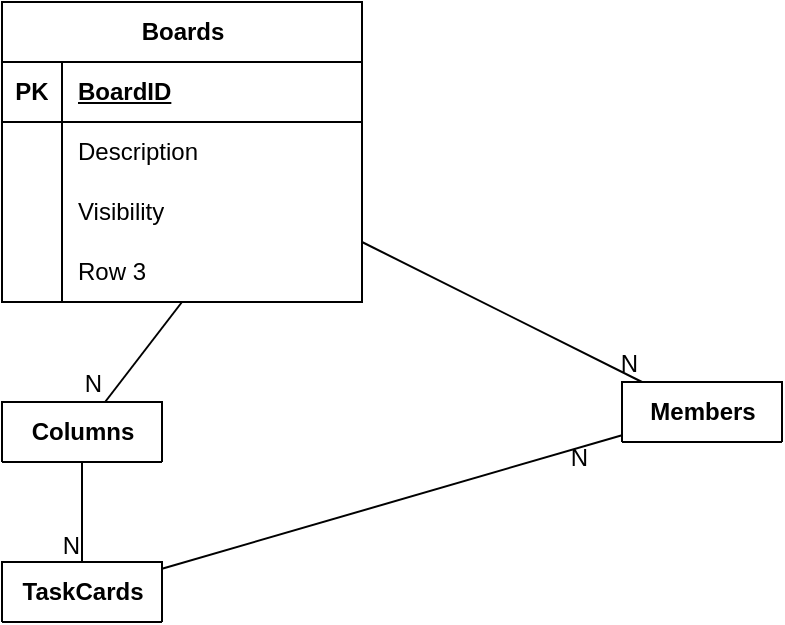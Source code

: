 <mxfile version="21.1.2" type="github">
  <diagram name="Страница 1" id="1OQtE4tL1SuDiULffbAX">
    <mxGraphModel dx="683" dy="365" grid="1" gridSize="10" guides="1" tooltips="1" connect="1" arrows="1" fold="1" page="1" pageScale="1" pageWidth="827" pageHeight="1169" math="0" shadow="0">
      <root>
        <mxCell id="0" />
        <mxCell id="1" parent="0" />
        <mxCell id="PBR4SKZqllKTaJUQc4X1-1" value="Boards" style="shape=table;startSize=30;container=1;collapsible=1;childLayout=tableLayout;fixedRows=1;rowLines=0;fontStyle=1;align=center;resizeLast=1;html=1;" vertex="1" parent="1">
          <mxGeometry x="110" y="190" width="180" height="150" as="geometry">
            <mxRectangle x="110" y="190" width="80" height="30" as="alternateBounds" />
          </mxGeometry>
        </mxCell>
        <mxCell id="PBR4SKZqllKTaJUQc4X1-2" value="" style="shape=tableRow;horizontal=0;startSize=0;swimlaneHead=0;swimlaneBody=0;fillColor=none;collapsible=0;dropTarget=0;points=[[0,0.5],[1,0.5]];portConstraint=eastwest;top=0;left=0;right=0;bottom=1;" vertex="1" parent="PBR4SKZqllKTaJUQc4X1-1">
          <mxGeometry y="30" width="180" height="30" as="geometry" />
        </mxCell>
        <mxCell id="PBR4SKZqllKTaJUQc4X1-3" value="PK" style="shape=partialRectangle;connectable=0;fillColor=none;top=0;left=0;bottom=0;right=0;fontStyle=1;overflow=hidden;whiteSpace=wrap;html=1;" vertex="1" parent="PBR4SKZqllKTaJUQc4X1-2">
          <mxGeometry width="30" height="30" as="geometry">
            <mxRectangle width="30" height="30" as="alternateBounds" />
          </mxGeometry>
        </mxCell>
        <mxCell id="PBR4SKZqllKTaJUQc4X1-4" value="BoardID" style="shape=partialRectangle;connectable=0;fillColor=none;top=0;left=0;bottom=0;right=0;align=left;spacingLeft=6;fontStyle=5;overflow=hidden;whiteSpace=wrap;html=1;" vertex="1" parent="PBR4SKZqllKTaJUQc4X1-2">
          <mxGeometry x="30" width="150" height="30" as="geometry">
            <mxRectangle width="150" height="30" as="alternateBounds" />
          </mxGeometry>
        </mxCell>
        <mxCell id="PBR4SKZqllKTaJUQc4X1-5" value="" style="shape=tableRow;horizontal=0;startSize=0;swimlaneHead=0;swimlaneBody=0;fillColor=none;collapsible=0;dropTarget=0;points=[[0,0.5],[1,0.5]];portConstraint=eastwest;top=0;left=0;right=0;bottom=0;" vertex="1" parent="PBR4SKZqllKTaJUQc4X1-1">
          <mxGeometry y="60" width="180" height="30" as="geometry" />
        </mxCell>
        <mxCell id="PBR4SKZqllKTaJUQc4X1-6" value="" style="shape=partialRectangle;connectable=0;fillColor=none;top=0;left=0;bottom=0;right=0;editable=1;overflow=hidden;whiteSpace=wrap;html=1;" vertex="1" parent="PBR4SKZqllKTaJUQc4X1-5">
          <mxGeometry width="30" height="30" as="geometry">
            <mxRectangle width="30" height="30" as="alternateBounds" />
          </mxGeometry>
        </mxCell>
        <mxCell id="PBR4SKZqllKTaJUQc4X1-7" value="Description" style="shape=partialRectangle;connectable=0;fillColor=none;top=0;left=0;bottom=0;right=0;align=left;spacingLeft=6;overflow=hidden;whiteSpace=wrap;html=1;" vertex="1" parent="PBR4SKZqllKTaJUQc4X1-5">
          <mxGeometry x="30" width="150" height="30" as="geometry">
            <mxRectangle width="150" height="30" as="alternateBounds" />
          </mxGeometry>
        </mxCell>
        <mxCell id="PBR4SKZqllKTaJUQc4X1-8" value="" style="shape=tableRow;horizontal=0;startSize=0;swimlaneHead=0;swimlaneBody=0;fillColor=none;collapsible=0;dropTarget=0;points=[[0,0.5],[1,0.5]];portConstraint=eastwest;top=0;left=0;right=0;bottom=0;" vertex="1" parent="PBR4SKZqllKTaJUQc4X1-1">
          <mxGeometry y="90" width="180" height="30" as="geometry" />
        </mxCell>
        <mxCell id="PBR4SKZqllKTaJUQc4X1-9" value="" style="shape=partialRectangle;connectable=0;fillColor=none;top=0;left=0;bottom=0;right=0;editable=1;overflow=hidden;whiteSpace=wrap;html=1;" vertex="1" parent="PBR4SKZqllKTaJUQc4X1-8">
          <mxGeometry width="30" height="30" as="geometry">
            <mxRectangle width="30" height="30" as="alternateBounds" />
          </mxGeometry>
        </mxCell>
        <mxCell id="PBR4SKZqllKTaJUQc4X1-10" value="Visibility" style="shape=partialRectangle;connectable=0;fillColor=none;top=0;left=0;bottom=0;right=0;align=left;spacingLeft=6;overflow=hidden;whiteSpace=wrap;html=1;" vertex="1" parent="PBR4SKZqllKTaJUQc4X1-8">
          <mxGeometry x="30" width="150" height="30" as="geometry">
            <mxRectangle width="150" height="30" as="alternateBounds" />
          </mxGeometry>
        </mxCell>
        <mxCell id="PBR4SKZqllKTaJUQc4X1-11" value="" style="shape=tableRow;horizontal=0;startSize=0;swimlaneHead=0;swimlaneBody=0;fillColor=none;collapsible=0;dropTarget=0;points=[[0,0.5],[1,0.5]];portConstraint=eastwest;top=0;left=0;right=0;bottom=0;" vertex="1" parent="PBR4SKZqllKTaJUQc4X1-1">
          <mxGeometry y="120" width="180" height="30" as="geometry" />
        </mxCell>
        <mxCell id="PBR4SKZqllKTaJUQc4X1-12" value="" style="shape=partialRectangle;connectable=0;fillColor=none;top=0;left=0;bottom=0;right=0;editable=1;overflow=hidden;whiteSpace=wrap;html=1;" vertex="1" parent="PBR4SKZqllKTaJUQc4X1-11">
          <mxGeometry width="30" height="30" as="geometry">
            <mxRectangle width="30" height="30" as="alternateBounds" />
          </mxGeometry>
        </mxCell>
        <mxCell id="PBR4SKZqllKTaJUQc4X1-13" value="Row 3" style="shape=partialRectangle;connectable=0;fillColor=none;top=0;left=0;bottom=0;right=0;align=left;spacingLeft=6;overflow=hidden;whiteSpace=wrap;html=1;" vertex="1" parent="PBR4SKZqllKTaJUQc4X1-11">
          <mxGeometry x="30" width="150" height="30" as="geometry">
            <mxRectangle width="150" height="30" as="alternateBounds" />
          </mxGeometry>
        </mxCell>
        <mxCell id="PBR4SKZqllKTaJUQc4X1-14" value="Columns" style="shape=table;startSize=30;container=1;collapsible=1;childLayout=tableLayout;fixedRows=1;rowLines=0;fontStyle=1;align=center;resizeLast=1;html=1;" vertex="1" collapsed="1" parent="1">
          <mxGeometry x="110" y="390" width="80" height="30" as="geometry">
            <mxRectangle x="290" y="240" width="180" height="150" as="alternateBounds" />
          </mxGeometry>
        </mxCell>
        <mxCell id="PBR4SKZqllKTaJUQc4X1-15" value="" style="shape=tableRow;horizontal=0;startSize=0;swimlaneHead=0;swimlaneBody=0;fillColor=none;collapsible=0;dropTarget=0;points=[[0,0.5],[1,0.5]];portConstraint=eastwest;top=0;left=0;right=0;bottom=1;" vertex="1" parent="PBR4SKZqllKTaJUQc4X1-14">
          <mxGeometry y="30" width="180" height="30" as="geometry" />
        </mxCell>
        <mxCell id="PBR4SKZqllKTaJUQc4X1-16" value="PK" style="shape=partialRectangle;connectable=0;fillColor=none;top=0;left=0;bottom=0;right=0;fontStyle=1;overflow=hidden;whiteSpace=wrap;html=1;" vertex="1" parent="PBR4SKZqllKTaJUQc4X1-15">
          <mxGeometry width="30" height="30" as="geometry">
            <mxRectangle width="30" height="30" as="alternateBounds" />
          </mxGeometry>
        </mxCell>
        <mxCell id="PBR4SKZqllKTaJUQc4X1-17" value="UniqueID" style="shape=partialRectangle;connectable=0;fillColor=none;top=0;left=0;bottom=0;right=0;align=left;spacingLeft=6;fontStyle=5;overflow=hidden;whiteSpace=wrap;html=1;" vertex="1" parent="PBR4SKZqllKTaJUQc4X1-15">
          <mxGeometry x="30" width="150" height="30" as="geometry">
            <mxRectangle width="150" height="30" as="alternateBounds" />
          </mxGeometry>
        </mxCell>
        <mxCell id="PBR4SKZqllKTaJUQc4X1-18" value="" style="shape=tableRow;horizontal=0;startSize=0;swimlaneHead=0;swimlaneBody=0;fillColor=none;collapsible=0;dropTarget=0;points=[[0,0.5],[1,0.5]];portConstraint=eastwest;top=0;left=0;right=0;bottom=0;" vertex="1" parent="PBR4SKZqllKTaJUQc4X1-14">
          <mxGeometry y="60" width="180" height="30" as="geometry" />
        </mxCell>
        <mxCell id="PBR4SKZqllKTaJUQc4X1-19" value="" style="shape=partialRectangle;connectable=0;fillColor=none;top=0;left=0;bottom=0;right=0;editable=1;overflow=hidden;whiteSpace=wrap;html=1;" vertex="1" parent="PBR4SKZqllKTaJUQc4X1-18">
          <mxGeometry width="30" height="30" as="geometry">
            <mxRectangle width="30" height="30" as="alternateBounds" />
          </mxGeometry>
        </mxCell>
        <mxCell id="PBR4SKZqllKTaJUQc4X1-20" value="Row 1" style="shape=partialRectangle;connectable=0;fillColor=none;top=0;left=0;bottom=0;right=0;align=left;spacingLeft=6;overflow=hidden;whiteSpace=wrap;html=1;" vertex="1" parent="PBR4SKZqllKTaJUQc4X1-18">
          <mxGeometry x="30" width="150" height="30" as="geometry">
            <mxRectangle width="150" height="30" as="alternateBounds" />
          </mxGeometry>
        </mxCell>
        <mxCell id="PBR4SKZqllKTaJUQc4X1-21" value="" style="shape=tableRow;horizontal=0;startSize=0;swimlaneHead=0;swimlaneBody=0;fillColor=none;collapsible=0;dropTarget=0;points=[[0,0.5],[1,0.5]];portConstraint=eastwest;top=0;left=0;right=0;bottom=0;" vertex="1" parent="PBR4SKZqllKTaJUQc4X1-14">
          <mxGeometry y="90" width="180" height="30" as="geometry" />
        </mxCell>
        <mxCell id="PBR4SKZqllKTaJUQc4X1-22" value="" style="shape=partialRectangle;connectable=0;fillColor=none;top=0;left=0;bottom=0;right=0;editable=1;overflow=hidden;whiteSpace=wrap;html=1;" vertex="1" parent="PBR4SKZqllKTaJUQc4X1-21">
          <mxGeometry width="30" height="30" as="geometry">
            <mxRectangle width="30" height="30" as="alternateBounds" />
          </mxGeometry>
        </mxCell>
        <mxCell id="PBR4SKZqllKTaJUQc4X1-23" value="Row 2" style="shape=partialRectangle;connectable=0;fillColor=none;top=0;left=0;bottom=0;right=0;align=left;spacingLeft=6;overflow=hidden;whiteSpace=wrap;html=1;" vertex="1" parent="PBR4SKZqllKTaJUQc4X1-21">
          <mxGeometry x="30" width="150" height="30" as="geometry">
            <mxRectangle width="150" height="30" as="alternateBounds" />
          </mxGeometry>
        </mxCell>
        <mxCell id="PBR4SKZqllKTaJUQc4X1-24" value="" style="shape=tableRow;horizontal=0;startSize=0;swimlaneHead=0;swimlaneBody=0;fillColor=none;collapsible=0;dropTarget=0;points=[[0,0.5],[1,0.5]];portConstraint=eastwest;top=0;left=0;right=0;bottom=0;" vertex="1" parent="PBR4SKZqllKTaJUQc4X1-14">
          <mxGeometry y="120" width="180" height="30" as="geometry" />
        </mxCell>
        <mxCell id="PBR4SKZqllKTaJUQc4X1-25" value="" style="shape=partialRectangle;connectable=0;fillColor=none;top=0;left=0;bottom=0;right=0;editable=1;overflow=hidden;whiteSpace=wrap;html=1;" vertex="1" parent="PBR4SKZqllKTaJUQc4X1-24">
          <mxGeometry width="30" height="30" as="geometry">
            <mxRectangle width="30" height="30" as="alternateBounds" />
          </mxGeometry>
        </mxCell>
        <mxCell id="PBR4SKZqllKTaJUQc4X1-26" value="Row 3" style="shape=partialRectangle;connectable=0;fillColor=none;top=0;left=0;bottom=0;right=0;align=left;spacingLeft=6;overflow=hidden;whiteSpace=wrap;html=1;" vertex="1" parent="PBR4SKZqllKTaJUQc4X1-24">
          <mxGeometry x="30" width="150" height="30" as="geometry">
            <mxRectangle width="150" height="30" as="alternateBounds" />
          </mxGeometry>
        </mxCell>
        <mxCell id="PBR4SKZqllKTaJUQc4X1-27" value="" style="endArrow=none;html=1;rounded=0;exitX=0.5;exitY=1;exitDx=0;exitDy=0;" edge="1" parent="1" source="PBR4SKZqllKTaJUQc4X1-1" target="PBR4SKZqllKTaJUQc4X1-14">
          <mxGeometry relative="1" as="geometry">
            <mxPoint x="170" y="300" as="sourcePoint" />
            <mxPoint x="330" y="300" as="targetPoint" />
          </mxGeometry>
        </mxCell>
        <mxCell id="PBR4SKZqllKTaJUQc4X1-28" value="N" style="resizable=0;html=1;whiteSpace=wrap;align=right;verticalAlign=bottom;" connectable="0" vertex="1" parent="PBR4SKZqllKTaJUQc4X1-27">
          <mxGeometry x="1" relative="1" as="geometry" />
        </mxCell>
        <mxCell id="PBR4SKZqllKTaJUQc4X1-29" value="TaskCards" style="shape=table;startSize=30;container=1;collapsible=1;childLayout=tableLayout;fixedRows=1;rowLines=0;fontStyle=1;align=center;resizeLast=1;html=1;" vertex="1" collapsed="1" parent="1">
          <mxGeometry x="110" y="470" width="80" height="30" as="geometry">
            <mxRectangle x="80" y="240" width="180" height="150" as="alternateBounds" />
          </mxGeometry>
        </mxCell>
        <mxCell id="PBR4SKZqllKTaJUQc4X1-30" value="" style="shape=tableRow;horizontal=0;startSize=0;swimlaneHead=0;swimlaneBody=0;fillColor=none;collapsible=0;dropTarget=0;points=[[0,0.5],[1,0.5]];portConstraint=eastwest;top=0;left=0;right=0;bottom=1;" vertex="1" parent="PBR4SKZqllKTaJUQc4X1-29">
          <mxGeometry y="30" width="180" height="30" as="geometry" />
        </mxCell>
        <mxCell id="PBR4SKZqllKTaJUQc4X1-31" value="PK" style="shape=partialRectangle;connectable=0;fillColor=none;top=0;left=0;bottom=0;right=0;fontStyle=1;overflow=hidden;whiteSpace=wrap;html=1;" vertex="1" parent="PBR4SKZqllKTaJUQc4X1-30">
          <mxGeometry width="30" height="30" as="geometry">
            <mxRectangle width="30" height="30" as="alternateBounds" />
          </mxGeometry>
        </mxCell>
        <mxCell id="PBR4SKZqllKTaJUQc4X1-32" value="UniqueID" style="shape=partialRectangle;connectable=0;fillColor=none;top=0;left=0;bottom=0;right=0;align=left;spacingLeft=6;fontStyle=5;overflow=hidden;whiteSpace=wrap;html=1;" vertex="1" parent="PBR4SKZqllKTaJUQc4X1-30">
          <mxGeometry x="30" width="150" height="30" as="geometry">
            <mxRectangle width="150" height="30" as="alternateBounds" />
          </mxGeometry>
        </mxCell>
        <mxCell id="PBR4SKZqllKTaJUQc4X1-33" value="" style="shape=tableRow;horizontal=0;startSize=0;swimlaneHead=0;swimlaneBody=0;fillColor=none;collapsible=0;dropTarget=0;points=[[0,0.5],[1,0.5]];portConstraint=eastwest;top=0;left=0;right=0;bottom=0;" vertex="1" parent="PBR4SKZqllKTaJUQc4X1-29">
          <mxGeometry y="60" width="180" height="30" as="geometry" />
        </mxCell>
        <mxCell id="PBR4SKZqllKTaJUQc4X1-34" value="" style="shape=partialRectangle;connectable=0;fillColor=none;top=0;left=0;bottom=0;right=0;editable=1;overflow=hidden;whiteSpace=wrap;html=1;" vertex="1" parent="PBR4SKZqllKTaJUQc4X1-33">
          <mxGeometry width="30" height="30" as="geometry">
            <mxRectangle width="30" height="30" as="alternateBounds" />
          </mxGeometry>
        </mxCell>
        <mxCell id="PBR4SKZqllKTaJUQc4X1-35" value="Row 1" style="shape=partialRectangle;connectable=0;fillColor=none;top=0;left=0;bottom=0;right=0;align=left;spacingLeft=6;overflow=hidden;whiteSpace=wrap;html=1;" vertex="1" parent="PBR4SKZqllKTaJUQc4X1-33">
          <mxGeometry x="30" width="150" height="30" as="geometry">
            <mxRectangle width="150" height="30" as="alternateBounds" />
          </mxGeometry>
        </mxCell>
        <mxCell id="PBR4SKZqllKTaJUQc4X1-36" value="" style="shape=tableRow;horizontal=0;startSize=0;swimlaneHead=0;swimlaneBody=0;fillColor=none;collapsible=0;dropTarget=0;points=[[0,0.5],[1,0.5]];portConstraint=eastwest;top=0;left=0;right=0;bottom=0;" vertex="1" parent="PBR4SKZqllKTaJUQc4X1-29">
          <mxGeometry y="90" width="180" height="30" as="geometry" />
        </mxCell>
        <mxCell id="PBR4SKZqllKTaJUQc4X1-37" value="" style="shape=partialRectangle;connectable=0;fillColor=none;top=0;left=0;bottom=0;right=0;editable=1;overflow=hidden;whiteSpace=wrap;html=1;" vertex="1" parent="PBR4SKZqllKTaJUQc4X1-36">
          <mxGeometry width="30" height="30" as="geometry">
            <mxRectangle width="30" height="30" as="alternateBounds" />
          </mxGeometry>
        </mxCell>
        <mxCell id="PBR4SKZqllKTaJUQc4X1-38" value="Row 2" style="shape=partialRectangle;connectable=0;fillColor=none;top=0;left=0;bottom=0;right=0;align=left;spacingLeft=6;overflow=hidden;whiteSpace=wrap;html=1;" vertex="1" parent="PBR4SKZqllKTaJUQc4X1-36">
          <mxGeometry x="30" width="150" height="30" as="geometry">
            <mxRectangle width="150" height="30" as="alternateBounds" />
          </mxGeometry>
        </mxCell>
        <mxCell id="PBR4SKZqllKTaJUQc4X1-39" value="" style="shape=tableRow;horizontal=0;startSize=0;swimlaneHead=0;swimlaneBody=0;fillColor=none;collapsible=0;dropTarget=0;points=[[0,0.5],[1,0.5]];portConstraint=eastwest;top=0;left=0;right=0;bottom=0;" vertex="1" parent="PBR4SKZqllKTaJUQc4X1-29">
          <mxGeometry y="120" width="180" height="30" as="geometry" />
        </mxCell>
        <mxCell id="PBR4SKZqllKTaJUQc4X1-40" value="" style="shape=partialRectangle;connectable=0;fillColor=none;top=0;left=0;bottom=0;right=0;editable=1;overflow=hidden;whiteSpace=wrap;html=1;" vertex="1" parent="PBR4SKZqllKTaJUQc4X1-39">
          <mxGeometry width="30" height="30" as="geometry">
            <mxRectangle width="30" height="30" as="alternateBounds" />
          </mxGeometry>
        </mxCell>
        <mxCell id="PBR4SKZqllKTaJUQc4X1-41" value="Row 3" style="shape=partialRectangle;connectable=0;fillColor=none;top=0;left=0;bottom=0;right=0;align=left;spacingLeft=6;overflow=hidden;whiteSpace=wrap;html=1;" vertex="1" parent="PBR4SKZqllKTaJUQc4X1-39">
          <mxGeometry x="30" width="150" height="30" as="geometry">
            <mxRectangle width="150" height="30" as="alternateBounds" />
          </mxGeometry>
        </mxCell>
        <mxCell id="PBR4SKZqllKTaJUQc4X1-42" value="" style="endArrow=none;html=1;rounded=0;" edge="1" parent="1" source="PBR4SKZqllKTaJUQc4X1-14" target="PBR4SKZqllKTaJUQc4X1-29">
          <mxGeometry relative="1" as="geometry">
            <mxPoint x="380" y="320" as="sourcePoint" />
            <mxPoint x="540" y="320" as="targetPoint" />
          </mxGeometry>
        </mxCell>
        <mxCell id="PBR4SKZqllKTaJUQc4X1-43" value="N" style="resizable=0;html=1;whiteSpace=wrap;align=right;verticalAlign=bottom;" connectable="0" vertex="1" parent="PBR4SKZqllKTaJUQc4X1-42">
          <mxGeometry x="1" relative="1" as="geometry" />
        </mxCell>
        <mxCell id="PBR4SKZqllKTaJUQc4X1-44" value="Members" style="shape=table;startSize=30;container=1;collapsible=1;childLayout=tableLayout;fixedRows=1;rowLines=0;fontStyle=1;align=center;resizeLast=1;html=1;" vertex="1" collapsed="1" parent="1">
          <mxGeometry x="420" y="380" width="80" height="30" as="geometry">
            <mxRectangle x="80" y="240" width="180" height="150" as="alternateBounds" />
          </mxGeometry>
        </mxCell>
        <mxCell id="PBR4SKZqllKTaJUQc4X1-45" value="" style="shape=tableRow;horizontal=0;startSize=0;swimlaneHead=0;swimlaneBody=0;fillColor=none;collapsible=0;dropTarget=0;points=[[0,0.5],[1,0.5]];portConstraint=eastwest;top=0;left=0;right=0;bottom=1;" vertex="1" parent="PBR4SKZqllKTaJUQc4X1-44">
          <mxGeometry y="30" width="180" height="30" as="geometry" />
        </mxCell>
        <mxCell id="PBR4SKZqllKTaJUQc4X1-46" value="PK" style="shape=partialRectangle;connectable=0;fillColor=none;top=0;left=0;bottom=0;right=0;fontStyle=1;overflow=hidden;whiteSpace=wrap;html=1;" vertex="1" parent="PBR4SKZqllKTaJUQc4X1-45">
          <mxGeometry width="30" height="30" as="geometry">
            <mxRectangle width="30" height="30" as="alternateBounds" />
          </mxGeometry>
        </mxCell>
        <mxCell id="PBR4SKZqllKTaJUQc4X1-47" value="UniqueID" style="shape=partialRectangle;connectable=0;fillColor=none;top=0;left=0;bottom=0;right=0;align=left;spacingLeft=6;fontStyle=5;overflow=hidden;whiteSpace=wrap;html=1;" vertex="1" parent="PBR4SKZqllKTaJUQc4X1-45">
          <mxGeometry x="30" width="150" height="30" as="geometry">
            <mxRectangle width="150" height="30" as="alternateBounds" />
          </mxGeometry>
        </mxCell>
        <mxCell id="PBR4SKZqllKTaJUQc4X1-48" value="" style="shape=tableRow;horizontal=0;startSize=0;swimlaneHead=0;swimlaneBody=0;fillColor=none;collapsible=0;dropTarget=0;points=[[0,0.5],[1,0.5]];portConstraint=eastwest;top=0;left=0;right=0;bottom=0;" vertex="1" parent="PBR4SKZqllKTaJUQc4X1-44">
          <mxGeometry y="60" width="180" height="30" as="geometry" />
        </mxCell>
        <mxCell id="PBR4SKZqllKTaJUQc4X1-49" value="" style="shape=partialRectangle;connectable=0;fillColor=none;top=0;left=0;bottom=0;right=0;editable=1;overflow=hidden;whiteSpace=wrap;html=1;" vertex="1" parent="PBR4SKZqllKTaJUQc4X1-48">
          <mxGeometry width="30" height="30" as="geometry">
            <mxRectangle width="30" height="30" as="alternateBounds" />
          </mxGeometry>
        </mxCell>
        <mxCell id="PBR4SKZqllKTaJUQc4X1-50" value="Row 1" style="shape=partialRectangle;connectable=0;fillColor=none;top=0;left=0;bottom=0;right=0;align=left;spacingLeft=6;overflow=hidden;whiteSpace=wrap;html=1;" vertex="1" parent="PBR4SKZqllKTaJUQc4X1-48">
          <mxGeometry x="30" width="150" height="30" as="geometry">
            <mxRectangle width="150" height="30" as="alternateBounds" />
          </mxGeometry>
        </mxCell>
        <mxCell id="PBR4SKZqllKTaJUQc4X1-51" value="" style="shape=tableRow;horizontal=0;startSize=0;swimlaneHead=0;swimlaneBody=0;fillColor=none;collapsible=0;dropTarget=0;points=[[0,0.5],[1,0.5]];portConstraint=eastwest;top=0;left=0;right=0;bottom=0;" vertex="1" parent="PBR4SKZqllKTaJUQc4X1-44">
          <mxGeometry y="90" width="180" height="30" as="geometry" />
        </mxCell>
        <mxCell id="PBR4SKZqllKTaJUQc4X1-52" value="" style="shape=partialRectangle;connectable=0;fillColor=none;top=0;left=0;bottom=0;right=0;editable=1;overflow=hidden;whiteSpace=wrap;html=1;" vertex="1" parent="PBR4SKZqllKTaJUQc4X1-51">
          <mxGeometry width="30" height="30" as="geometry">
            <mxRectangle width="30" height="30" as="alternateBounds" />
          </mxGeometry>
        </mxCell>
        <mxCell id="PBR4SKZqllKTaJUQc4X1-53" value="Row 2" style="shape=partialRectangle;connectable=0;fillColor=none;top=0;left=0;bottom=0;right=0;align=left;spacingLeft=6;overflow=hidden;whiteSpace=wrap;html=1;" vertex="1" parent="PBR4SKZqllKTaJUQc4X1-51">
          <mxGeometry x="30" width="150" height="30" as="geometry">
            <mxRectangle width="150" height="30" as="alternateBounds" />
          </mxGeometry>
        </mxCell>
        <mxCell id="PBR4SKZqllKTaJUQc4X1-54" value="" style="shape=tableRow;horizontal=0;startSize=0;swimlaneHead=0;swimlaneBody=0;fillColor=none;collapsible=0;dropTarget=0;points=[[0,0.5],[1,0.5]];portConstraint=eastwest;top=0;left=0;right=0;bottom=0;" vertex="1" parent="PBR4SKZqllKTaJUQc4X1-44">
          <mxGeometry y="120" width="180" height="30" as="geometry" />
        </mxCell>
        <mxCell id="PBR4SKZqllKTaJUQc4X1-55" value="" style="shape=partialRectangle;connectable=0;fillColor=none;top=0;left=0;bottom=0;right=0;editable=1;overflow=hidden;whiteSpace=wrap;html=1;" vertex="1" parent="PBR4SKZqllKTaJUQc4X1-54">
          <mxGeometry width="30" height="30" as="geometry">
            <mxRectangle width="30" height="30" as="alternateBounds" />
          </mxGeometry>
        </mxCell>
        <mxCell id="PBR4SKZqllKTaJUQc4X1-56" value="Row 3" style="shape=partialRectangle;connectable=0;fillColor=none;top=0;left=0;bottom=0;right=0;align=left;spacingLeft=6;overflow=hidden;whiteSpace=wrap;html=1;" vertex="1" parent="PBR4SKZqllKTaJUQc4X1-54">
          <mxGeometry x="30" width="150" height="30" as="geometry">
            <mxRectangle width="150" height="30" as="alternateBounds" />
          </mxGeometry>
        </mxCell>
        <mxCell id="PBR4SKZqllKTaJUQc4X1-57" value="" style="endArrow=none;html=1;rounded=0;" edge="1" parent="1" source="PBR4SKZqllKTaJUQc4X1-1" target="PBR4SKZqllKTaJUQc4X1-44">
          <mxGeometry relative="1" as="geometry">
            <mxPoint x="260" y="330" as="sourcePoint" />
            <mxPoint x="420" y="330" as="targetPoint" />
          </mxGeometry>
        </mxCell>
        <mxCell id="PBR4SKZqllKTaJUQc4X1-58" value="N" style="resizable=0;html=1;whiteSpace=wrap;align=right;verticalAlign=bottom;" connectable="0" vertex="1" parent="PBR4SKZqllKTaJUQc4X1-57">
          <mxGeometry x="1" relative="1" as="geometry" />
        </mxCell>
        <mxCell id="PBR4SKZqllKTaJUQc4X1-59" value="" style="endArrow=none;html=1;rounded=0;" edge="1" parent="1" source="PBR4SKZqllKTaJUQc4X1-29" target="PBR4SKZqllKTaJUQc4X1-44">
          <mxGeometry relative="1" as="geometry">
            <mxPoint x="290" y="390" as="sourcePoint" />
            <mxPoint x="450" y="390" as="targetPoint" />
          </mxGeometry>
        </mxCell>
        <mxCell id="PBR4SKZqllKTaJUQc4X1-60" value="N" style="resizable=0;html=1;whiteSpace=wrap;align=right;verticalAlign=bottom;" connectable="0" vertex="1" parent="PBR4SKZqllKTaJUQc4X1-59">
          <mxGeometry x="1" relative="1" as="geometry">
            <mxPoint x="-16" y="20" as="offset" />
          </mxGeometry>
        </mxCell>
      </root>
    </mxGraphModel>
  </diagram>
</mxfile>
